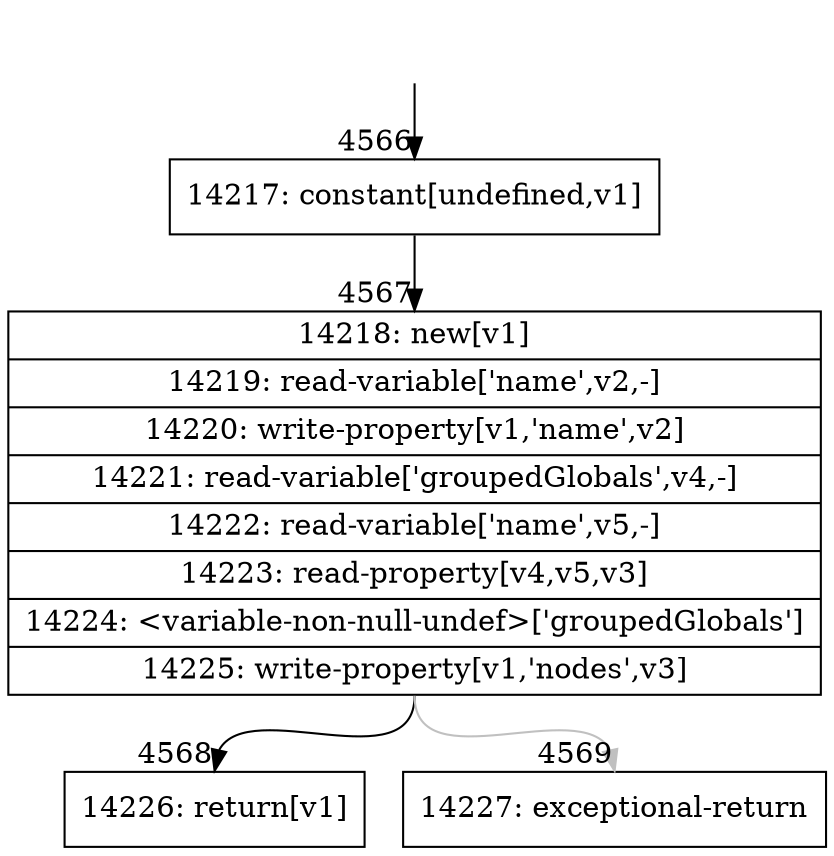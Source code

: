 digraph {
rankdir="TD"
BB_entry279[shape=none,label=""];
BB_entry279 -> BB4566 [tailport=s, headport=n, headlabel="    4566"]
BB4566 [shape=record label="{14217: constant[undefined,v1]}" ] 
BB4566 -> BB4567 [tailport=s, headport=n, headlabel="      4567"]
BB4567 [shape=record label="{14218: new[v1]|14219: read-variable['name',v2,-]|14220: write-property[v1,'name',v2]|14221: read-variable['groupedGlobals',v4,-]|14222: read-variable['name',v5,-]|14223: read-property[v4,v5,v3]|14224: \<variable-non-null-undef\>['groupedGlobals']|14225: write-property[v1,'nodes',v3]}" ] 
BB4567 -> BB4568 [tailport=s, headport=n, headlabel="      4568"]
BB4567 -> BB4569 [tailport=s, headport=n, color=gray, headlabel="      4569"]
BB4568 [shape=record label="{14226: return[v1]}" ] 
BB4569 [shape=record label="{14227: exceptional-return}" ] 
//#$~ 4551
}

